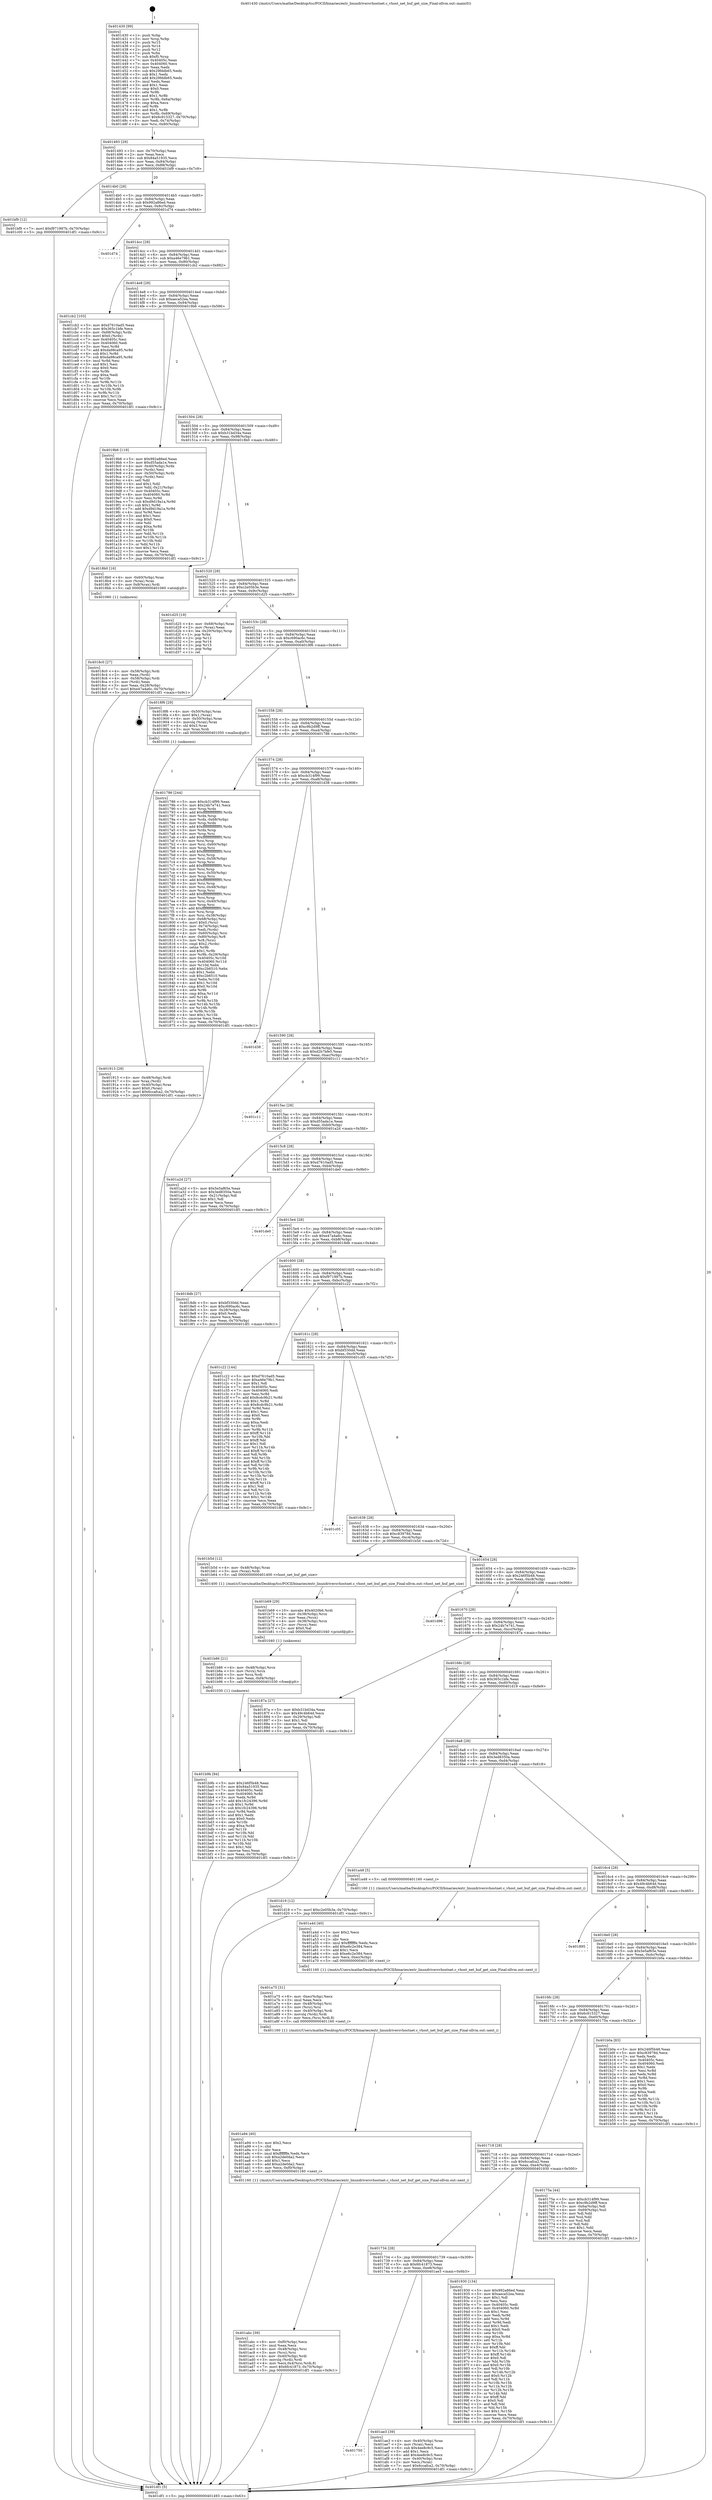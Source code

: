 digraph "0x401430" {
  label = "0x401430 (/mnt/c/Users/mathe/Desktop/tcc/POCII/binaries/extr_linuxdriversvhostnet.c_vhost_net_buf_get_size_Final-ollvm.out::main(0))"
  labelloc = "t"
  node[shape=record]

  Entry [label="",width=0.3,height=0.3,shape=circle,fillcolor=black,style=filled]
  "0x401493" [label="{
     0x401493 [29]\l
     | [instrs]\l
     &nbsp;&nbsp;0x401493 \<+3\>: mov -0x70(%rbp),%eax\l
     &nbsp;&nbsp;0x401496 \<+2\>: mov %eax,%ecx\l
     &nbsp;&nbsp;0x401498 \<+6\>: sub $0x84a51935,%ecx\l
     &nbsp;&nbsp;0x40149e \<+6\>: mov %eax,-0x84(%rbp)\l
     &nbsp;&nbsp;0x4014a4 \<+6\>: mov %ecx,-0x88(%rbp)\l
     &nbsp;&nbsp;0x4014aa \<+6\>: je 0000000000401bf9 \<main+0x7c9\>\l
  }"]
  "0x401bf9" [label="{
     0x401bf9 [12]\l
     | [instrs]\l
     &nbsp;&nbsp;0x401bf9 \<+7\>: movl $0xf971997b,-0x70(%rbp)\l
     &nbsp;&nbsp;0x401c00 \<+5\>: jmp 0000000000401df1 \<main+0x9c1\>\l
  }"]
  "0x4014b0" [label="{
     0x4014b0 [28]\l
     | [instrs]\l
     &nbsp;&nbsp;0x4014b0 \<+5\>: jmp 00000000004014b5 \<main+0x85\>\l
     &nbsp;&nbsp;0x4014b5 \<+6\>: mov -0x84(%rbp),%eax\l
     &nbsp;&nbsp;0x4014bb \<+5\>: sub $0x992a86ed,%eax\l
     &nbsp;&nbsp;0x4014c0 \<+6\>: mov %eax,-0x8c(%rbp)\l
     &nbsp;&nbsp;0x4014c6 \<+6\>: je 0000000000401d74 \<main+0x944\>\l
  }"]
  Exit [label="",width=0.3,height=0.3,shape=circle,fillcolor=black,style=filled,peripheries=2]
  "0x401d74" [label="{
     0x401d74\l
  }", style=dashed]
  "0x4014cc" [label="{
     0x4014cc [28]\l
     | [instrs]\l
     &nbsp;&nbsp;0x4014cc \<+5\>: jmp 00000000004014d1 \<main+0xa1\>\l
     &nbsp;&nbsp;0x4014d1 \<+6\>: mov -0x84(%rbp),%eax\l
     &nbsp;&nbsp;0x4014d7 \<+5\>: sub $0xa46e79b1,%eax\l
     &nbsp;&nbsp;0x4014dc \<+6\>: mov %eax,-0x90(%rbp)\l
     &nbsp;&nbsp;0x4014e2 \<+6\>: je 0000000000401cb2 \<main+0x882\>\l
  }"]
  "0x401b9b" [label="{
     0x401b9b [94]\l
     | [instrs]\l
     &nbsp;&nbsp;0x401b9b \<+5\>: mov $0x246f5b48,%eax\l
     &nbsp;&nbsp;0x401ba0 \<+5\>: mov $0x84a51935,%esi\l
     &nbsp;&nbsp;0x401ba5 \<+7\>: mov 0x40405c,%edx\l
     &nbsp;&nbsp;0x401bac \<+8\>: mov 0x404060,%r8d\l
     &nbsp;&nbsp;0x401bb4 \<+3\>: mov %edx,%r9d\l
     &nbsp;&nbsp;0x401bb7 \<+7\>: add $0x1fc24396,%r9d\l
     &nbsp;&nbsp;0x401bbe \<+4\>: sub $0x1,%r9d\l
     &nbsp;&nbsp;0x401bc2 \<+7\>: sub $0x1fc24396,%r9d\l
     &nbsp;&nbsp;0x401bc9 \<+4\>: imul %r9d,%edx\l
     &nbsp;&nbsp;0x401bcd \<+3\>: and $0x1,%edx\l
     &nbsp;&nbsp;0x401bd0 \<+3\>: cmp $0x0,%edx\l
     &nbsp;&nbsp;0x401bd3 \<+4\>: sete %r10b\l
     &nbsp;&nbsp;0x401bd7 \<+4\>: cmp $0xa,%r8d\l
     &nbsp;&nbsp;0x401bdb \<+4\>: setl %r11b\l
     &nbsp;&nbsp;0x401bdf \<+3\>: mov %r10b,%bl\l
     &nbsp;&nbsp;0x401be2 \<+3\>: and %r11b,%bl\l
     &nbsp;&nbsp;0x401be5 \<+3\>: xor %r11b,%r10b\l
     &nbsp;&nbsp;0x401be8 \<+3\>: or %r10b,%bl\l
     &nbsp;&nbsp;0x401beb \<+3\>: test $0x1,%bl\l
     &nbsp;&nbsp;0x401bee \<+3\>: cmovne %esi,%eax\l
     &nbsp;&nbsp;0x401bf1 \<+3\>: mov %eax,-0x70(%rbp)\l
     &nbsp;&nbsp;0x401bf4 \<+5\>: jmp 0000000000401df1 \<main+0x9c1\>\l
  }"]
  "0x401cb2" [label="{
     0x401cb2 [103]\l
     | [instrs]\l
     &nbsp;&nbsp;0x401cb2 \<+5\>: mov $0xd7610ad5,%eax\l
     &nbsp;&nbsp;0x401cb7 \<+5\>: mov $0x365c1bfe,%ecx\l
     &nbsp;&nbsp;0x401cbc \<+4\>: mov -0x68(%rbp),%rdx\l
     &nbsp;&nbsp;0x401cc0 \<+6\>: movl $0x0,(%rdx)\l
     &nbsp;&nbsp;0x401cc6 \<+7\>: mov 0x40405c,%esi\l
     &nbsp;&nbsp;0x401ccd \<+7\>: mov 0x404060,%edi\l
     &nbsp;&nbsp;0x401cd4 \<+3\>: mov %esi,%r8d\l
     &nbsp;&nbsp;0x401cd7 \<+7\>: add $0xda98ca95,%r8d\l
     &nbsp;&nbsp;0x401cde \<+4\>: sub $0x1,%r8d\l
     &nbsp;&nbsp;0x401ce2 \<+7\>: sub $0xda98ca95,%r8d\l
     &nbsp;&nbsp;0x401ce9 \<+4\>: imul %r8d,%esi\l
     &nbsp;&nbsp;0x401ced \<+3\>: and $0x1,%esi\l
     &nbsp;&nbsp;0x401cf0 \<+3\>: cmp $0x0,%esi\l
     &nbsp;&nbsp;0x401cf3 \<+4\>: sete %r9b\l
     &nbsp;&nbsp;0x401cf7 \<+3\>: cmp $0xa,%edi\l
     &nbsp;&nbsp;0x401cfa \<+4\>: setl %r10b\l
     &nbsp;&nbsp;0x401cfe \<+3\>: mov %r9b,%r11b\l
     &nbsp;&nbsp;0x401d01 \<+3\>: and %r10b,%r11b\l
     &nbsp;&nbsp;0x401d04 \<+3\>: xor %r10b,%r9b\l
     &nbsp;&nbsp;0x401d07 \<+3\>: or %r9b,%r11b\l
     &nbsp;&nbsp;0x401d0a \<+4\>: test $0x1,%r11b\l
     &nbsp;&nbsp;0x401d0e \<+3\>: cmovne %ecx,%eax\l
     &nbsp;&nbsp;0x401d11 \<+3\>: mov %eax,-0x70(%rbp)\l
     &nbsp;&nbsp;0x401d14 \<+5\>: jmp 0000000000401df1 \<main+0x9c1\>\l
  }"]
  "0x4014e8" [label="{
     0x4014e8 [28]\l
     | [instrs]\l
     &nbsp;&nbsp;0x4014e8 \<+5\>: jmp 00000000004014ed \<main+0xbd\>\l
     &nbsp;&nbsp;0x4014ed \<+6\>: mov -0x84(%rbp),%eax\l
     &nbsp;&nbsp;0x4014f3 \<+5\>: sub $0xaeca52ea,%eax\l
     &nbsp;&nbsp;0x4014f8 \<+6\>: mov %eax,-0x94(%rbp)\l
     &nbsp;&nbsp;0x4014fe \<+6\>: je 00000000004019b6 \<main+0x586\>\l
  }"]
  "0x401b86" [label="{
     0x401b86 [21]\l
     | [instrs]\l
     &nbsp;&nbsp;0x401b86 \<+4\>: mov -0x48(%rbp),%rcx\l
     &nbsp;&nbsp;0x401b8a \<+3\>: mov (%rcx),%rcx\l
     &nbsp;&nbsp;0x401b8d \<+3\>: mov %rcx,%rdi\l
     &nbsp;&nbsp;0x401b90 \<+6\>: mov %eax,-0xf4(%rbp)\l
     &nbsp;&nbsp;0x401b96 \<+5\>: call 0000000000401030 \<free@plt\>\l
     | [calls]\l
     &nbsp;&nbsp;0x401030 \{1\} (unknown)\l
  }"]
  "0x4019b6" [label="{
     0x4019b6 [119]\l
     | [instrs]\l
     &nbsp;&nbsp;0x4019b6 \<+5\>: mov $0x992a86ed,%eax\l
     &nbsp;&nbsp;0x4019bb \<+5\>: mov $0xd55ada1e,%ecx\l
     &nbsp;&nbsp;0x4019c0 \<+4\>: mov -0x40(%rbp),%rdx\l
     &nbsp;&nbsp;0x4019c4 \<+2\>: mov (%rdx),%esi\l
     &nbsp;&nbsp;0x4019c6 \<+4\>: mov -0x50(%rbp),%rdx\l
     &nbsp;&nbsp;0x4019ca \<+2\>: cmp (%rdx),%esi\l
     &nbsp;&nbsp;0x4019cc \<+4\>: setl %dil\l
     &nbsp;&nbsp;0x4019d0 \<+4\>: and $0x1,%dil\l
     &nbsp;&nbsp;0x4019d4 \<+4\>: mov %dil,-0x21(%rbp)\l
     &nbsp;&nbsp;0x4019d8 \<+7\>: mov 0x40405c,%esi\l
     &nbsp;&nbsp;0x4019df \<+8\>: mov 0x404060,%r8d\l
     &nbsp;&nbsp;0x4019e7 \<+3\>: mov %esi,%r9d\l
     &nbsp;&nbsp;0x4019ea \<+7\>: sub $0xd9d19a1a,%r9d\l
     &nbsp;&nbsp;0x4019f1 \<+4\>: sub $0x1,%r9d\l
     &nbsp;&nbsp;0x4019f5 \<+7\>: add $0xd9d19a1a,%r9d\l
     &nbsp;&nbsp;0x4019fc \<+4\>: imul %r9d,%esi\l
     &nbsp;&nbsp;0x401a00 \<+3\>: and $0x1,%esi\l
     &nbsp;&nbsp;0x401a03 \<+3\>: cmp $0x0,%esi\l
     &nbsp;&nbsp;0x401a06 \<+4\>: sete %dil\l
     &nbsp;&nbsp;0x401a0a \<+4\>: cmp $0xa,%r8d\l
     &nbsp;&nbsp;0x401a0e \<+4\>: setl %r10b\l
     &nbsp;&nbsp;0x401a12 \<+3\>: mov %dil,%r11b\l
     &nbsp;&nbsp;0x401a15 \<+3\>: and %r10b,%r11b\l
     &nbsp;&nbsp;0x401a18 \<+3\>: xor %r10b,%dil\l
     &nbsp;&nbsp;0x401a1b \<+3\>: or %dil,%r11b\l
     &nbsp;&nbsp;0x401a1e \<+4\>: test $0x1,%r11b\l
     &nbsp;&nbsp;0x401a22 \<+3\>: cmovne %ecx,%eax\l
     &nbsp;&nbsp;0x401a25 \<+3\>: mov %eax,-0x70(%rbp)\l
     &nbsp;&nbsp;0x401a28 \<+5\>: jmp 0000000000401df1 \<main+0x9c1\>\l
  }"]
  "0x401504" [label="{
     0x401504 [28]\l
     | [instrs]\l
     &nbsp;&nbsp;0x401504 \<+5\>: jmp 0000000000401509 \<main+0xd9\>\l
     &nbsp;&nbsp;0x401509 \<+6\>: mov -0x84(%rbp),%eax\l
     &nbsp;&nbsp;0x40150f \<+5\>: sub $0xb31bd34a,%eax\l
     &nbsp;&nbsp;0x401514 \<+6\>: mov %eax,-0x98(%rbp)\l
     &nbsp;&nbsp;0x40151a \<+6\>: je 00000000004018b0 \<main+0x480\>\l
  }"]
  "0x401b69" [label="{
     0x401b69 [29]\l
     | [instrs]\l
     &nbsp;&nbsp;0x401b69 \<+10\>: movabs $0x4020b6,%rdi\l
     &nbsp;&nbsp;0x401b73 \<+4\>: mov -0x38(%rbp),%rcx\l
     &nbsp;&nbsp;0x401b77 \<+2\>: mov %eax,(%rcx)\l
     &nbsp;&nbsp;0x401b79 \<+4\>: mov -0x38(%rbp),%rcx\l
     &nbsp;&nbsp;0x401b7d \<+2\>: mov (%rcx),%esi\l
     &nbsp;&nbsp;0x401b7f \<+2\>: mov $0x0,%al\l
     &nbsp;&nbsp;0x401b81 \<+5\>: call 0000000000401040 \<printf@plt\>\l
     | [calls]\l
     &nbsp;&nbsp;0x401040 \{1\} (unknown)\l
  }"]
  "0x4018b0" [label="{
     0x4018b0 [16]\l
     | [instrs]\l
     &nbsp;&nbsp;0x4018b0 \<+4\>: mov -0x60(%rbp),%rax\l
     &nbsp;&nbsp;0x4018b4 \<+3\>: mov (%rax),%rax\l
     &nbsp;&nbsp;0x4018b7 \<+4\>: mov 0x8(%rax),%rdi\l
     &nbsp;&nbsp;0x4018bb \<+5\>: call 0000000000401060 \<atoi@plt\>\l
     | [calls]\l
     &nbsp;&nbsp;0x401060 \{1\} (unknown)\l
  }"]
  "0x401520" [label="{
     0x401520 [28]\l
     | [instrs]\l
     &nbsp;&nbsp;0x401520 \<+5\>: jmp 0000000000401525 \<main+0xf5\>\l
     &nbsp;&nbsp;0x401525 \<+6\>: mov -0x84(%rbp),%eax\l
     &nbsp;&nbsp;0x40152b \<+5\>: sub $0xc2e05b3e,%eax\l
     &nbsp;&nbsp;0x401530 \<+6\>: mov %eax,-0x9c(%rbp)\l
     &nbsp;&nbsp;0x401536 \<+6\>: je 0000000000401d25 \<main+0x8f5\>\l
  }"]
  "0x401750" [label="{
     0x401750\l
  }", style=dashed]
  "0x401d25" [label="{
     0x401d25 [19]\l
     | [instrs]\l
     &nbsp;&nbsp;0x401d25 \<+4\>: mov -0x68(%rbp),%rax\l
     &nbsp;&nbsp;0x401d29 \<+2\>: mov (%rax),%eax\l
     &nbsp;&nbsp;0x401d2b \<+4\>: lea -0x20(%rbp),%rsp\l
     &nbsp;&nbsp;0x401d2f \<+1\>: pop %rbx\l
     &nbsp;&nbsp;0x401d30 \<+2\>: pop %r12\l
     &nbsp;&nbsp;0x401d32 \<+2\>: pop %r14\l
     &nbsp;&nbsp;0x401d34 \<+2\>: pop %r15\l
     &nbsp;&nbsp;0x401d36 \<+1\>: pop %rbp\l
     &nbsp;&nbsp;0x401d37 \<+1\>: ret\l
  }"]
  "0x40153c" [label="{
     0x40153c [28]\l
     | [instrs]\l
     &nbsp;&nbsp;0x40153c \<+5\>: jmp 0000000000401541 \<main+0x111\>\l
     &nbsp;&nbsp;0x401541 \<+6\>: mov -0x84(%rbp),%eax\l
     &nbsp;&nbsp;0x401547 \<+5\>: sub $0xc690ac6c,%eax\l
     &nbsp;&nbsp;0x40154c \<+6\>: mov %eax,-0xa0(%rbp)\l
     &nbsp;&nbsp;0x401552 \<+6\>: je 00000000004018f6 \<main+0x4c6\>\l
  }"]
  "0x401ae3" [label="{
     0x401ae3 [39]\l
     | [instrs]\l
     &nbsp;&nbsp;0x401ae3 \<+4\>: mov -0x40(%rbp),%rax\l
     &nbsp;&nbsp;0x401ae7 \<+2\>: mov (%rax),%ecx\l
     &nbsp;&nbsp;0x401ae9 \<+6\>: sub $0x4ee8c9c5,%ecx\l
     &nbsp;&nbsp;0x401aef \<+3\>: add $0x1,%ecx\l
     &nbsp;&nbsp;0x401af2 \<+6\>: add $0x4ee8c9c5,%ecx\l
     &nbsp;&nbsp;0x401af8 \<+4\>: mov -0x40(%rbp),%rax\l
     &nbsp;&nbsp;0x401afc \<+2\>: mov %ecx,(%rax)\l
     &nbsp;&nbsp;0x401afe \<+7\>: movl $0x6ccafca2,-0x70(%rbp)\l
     &nbsp;&nbsp;0x401b05 \<+5\>: jmp 0000000000401df1 \<main+0x9c1\>\l
  }"]
  "0x4018f6" [label="{
     0x4018f6 [29]\l
     | [instrs]\l
     &nbsp;&nbsp;0x4018f6 \<+4\>: mov -0x50(%rbp),%rax\l
     &nbsp;&nbsp;0x4018fa \<+6\>: movl $0x1,(%rax)\l
     &nbsp;&nbsp;0x401900 \<+4\>: mov -0x50(%rbp),%rax\l
     &nbsp;&nbsp;0x401904 \<+3\>: movslq (%rax),%rax\l
     &nbsp;&nbsp;0x401907 \<+4\>: shl $0x3,%rax\l
     &nbsp;&nbsp;0x40190b \<+3\>: mov %rax,%rdi\l
     &nbsp;&nbsp;0x40190e \<+5\>: call 0000000000401050 \<malloc@plt\>\l
     | [calls]\l
     &nbsp;&nbsp;0x401050 \{1\} (unknown)\l
  }"]
  "0x401558" [label="{
     0x401558 [28]\l
     | [instrs]\l
     &nbsp;&nbsp;0x401558 \<+5\>: jmp 000000000040155d \<main+0x12d\>\l
     &nbsp;&nbsp;0x40155d \<+6\>: mov -0x84(%rbp),%eax\l
     &nbsp;&nbsp;0x401563 \<+5\>: sub $0xc9b2d9ff,%eax\l
     &nbsp;&nbsp;0x401568 \<+6\>: mov %eax,-0xa4(%rbp)\l
     &nbsp;&nbsp;0x40156e \<+6\>: je 0000000000401786 \<main+0x356\>\l
  }"]
  "0x401abc" [label="{
     0x401abc [39]\l
     | [instrs]\l
     &nbsp;&nbsp;0x401abc \<+6\>: mov -0xf0(%rbp),%ecx\l
     &nbsp;&nbsp;0x401ac2 \<+3\>: imul %eax,%ecx\l
     &nbsp;&nbsp;0x401ac5 \<+4\>: mov -0x48(%rbp),%rsi\l
     &nbsp;&nbsp;0x401ac9 \<+3\>: mov (%rsi),%rsi\l
     &nbsp;&nbsp;0x401acc \<+4\>: mov -0x40(%rbp),%rdi\l
     &nbsp;&nbsp;0x401ad0 \<+3\>: movslq (%rdi),%rdi\l
     &nbsp;&nbsp;0x401ad3 \<+4\>: mov %ecx,0x4(%rsi,%rdi,8)\l
     &nbsp;&nbsp;0x401ad7 \<+7\>: movl $0x6fc41873,-0x70(%rbp)\l
     &nbsp;&nbsp;0x401ade \<+5\>: jmp 0000000000401df1 \<main+0x9c1\>\l
  }"]
  "0x401786" [label="{
     0x401786 [244]\l
     | [instrs]\l
     &nbsp;&nbsp;0x401786 \<+5\>: mov $0xcb314f99,%eax\l
     &nbsp;&nbsp;0x40178b \<+5\>: mov $0x24b7e741,%ecx\l
     &nbsp;&nbsp;0x401790 \<+3\>: mov %rsp,%rdx\l
     &nbsp;&nbsp;0x401793 \<+4\>: add $0xfffffffffffffff0,%rdx\l
     &nbsp;&nbsp;0x401797 \<+3\>: mov %rdx,%rsp\l
     &nbsp;&nbsp;0x40179a \<+4\>: mov %rdx,-0x68(%rbp)\l
     &nbsp;&nbsp;0x40179e \<+3\>: mov %rsp,%rdx\l
     &nbsp;&nbsp;0x4017a1 \<+4\>: add $0xfffffffffffffff0,%rdx\l
     &nbsp;&nbsp;0x4017a5 \<+3\>: mov %rdx,%rsp\l
     &nbsp;&nbsp;0x4017a8 \<+3\>: mov %rsp,%rsi\l
     &nbsp;&nbsp;0x4017ab \<+4\>: add $0xfffffffffffffff0,%rsi\l
     &nbsp;&nbsp;0x4017af \<+3\>: mov %rsi,%rsp\l
     &nbsp;&nbsp;0x4017b2 \<+4\>: mov %rsi,-0x60(%rbp)\l
     &nbsp;&nbsp;0x4017b6 \<+3\>: mov %rsp,%rsi\l
     &nbsp;&nbsp;0x4017b9 \<+4\>: add $0xfffffffffffffff0,%rsi\l
     &nbsp;&nbsp;0x4017bd \<+3\>: mov %rsi,%rsp\l
     &nbsp;&nbsp;0x4017c0 \<+4\>: mov %rsi,-0x58(%rbp)\l
     &nbsp;&nbsp;0x4017c4 \<+3\>: mov %rsp,%rsi\l
     &nbsp;&nbsp;0x4017c7 \<+4\>: add $0xfffffffffffffff0,%rsi\l
     &nbsp;&nbsp;0x4017cb \<+3\>: mov %rsi,%rsp\l
     &nbsp;&nbsp;0x4017ce \<+4\>: mov %rsi,-0x50(%rbp)\l
     &nbsp;&nbsp;0x4017d2 \<+3\>: mov %rsp,%rsi\l
     &nbsp;&nbsp;0x4017d5 \<+4\>: add $0xfffffffffffffff0,%rsi\l
     &nbsp;&nbsp;0x4017d9 \<+3\>: mov %rsi,%rsp\l
     &nbsp;&nbsp;0x4017dc \<+4\>: mov %rsi,-0x48(%rbp)\l
     &nbsp;&nbsp;0x4017e0 \<+3\>: mov %rsp,%rsi\l
     &nbsp;&nbsp;0x4017e3 \<+4\>: add $0xfffffffffffffff0,%rsi\l
     &nbsp;&nbsp;0x4017e7 \<+3\>: mov %rsi,%rsp\l
     &nbsp;&nbsp;0x4017ea \<+4\>: mov %rsi,-0x40(%rbp)\l
     &nbsp;&nbsp;0x4017ee \<+3\>: mov %rsp,%rsi\l
     &nbsp;&nbsp;0x4017f1 \<+4\>: add $0xfffffffffffffff0,%rsi\l
     &nbsp;&nbsp;0x4017f5 \<+3\>: mov %rsi,%rsp\l
     &nbsp;&nbsp;0x4017f8 \<+4\>: mov %rsi,-0x38(%rbp)\l
     &nbsp;&nbsp;0x4017fc \<+4\>: mov -0x68(%rbp),%rsi\l
     &nbsp;&nbsp;0x401800 \<+6\>: movl $0x0,(%rsi)\l
     &nbsp;&nbsp;0x401806 \<+3\>: mov -0x74(%rbp),%edi\l
     &nbsp;&nbsp;0x401809 \<+2\>: mov %edi,(%rdx)\l
     &nbsp;&nbsp;0x40180b \<+4\>: mov -0x60(%rbp),%rsi\l
     &nbsp;&nbsp;0x40180f \<+4\>: mov -0x80(%rbp),%r8\l
     &nbsp;&nbsp;0x401813 \<+3\>: mov %r8,(%rsi)\l
     &nbsp;&nbsp;0x401816 \<+3\>: cmpl $0x2,(%rdx)\l
     &nbsp;&nbsp;0x401819 \<+4\>: setne %r9b\l
     &nbsp;&nbsp;0x40181d \<+4\>: and $0x1,%r9b\l
     &nbsp;&nbsp;0x401821 \<+4\>: mov %r9b,-0x29(%rbp)\l
     &nbsp;&nbsp;0x401825 \<+8\>: mov 0x40405c,%r10d\l
     &nbsp;&nbsp;0x40182d \<+8\>: mov 0x404060,%r11d\l
     &nbsp;&nbsp;0x401835 \<+3\>: mov %r10d,%ebx\l
     &nbsp;&nbsp;0x401838 \<+6\>: add $0xc2b6510,%ebx\l
     &nbsp;&nbsp;0x40183e \<+3\>: sub $0x1,%ebx\l
     &nbsp;&nbsp;0x401841 \<+6\>: sub $0xc2b6510,%ebx\l
     &nbsp;&nbsp;0x401847 \<+4\>: imul %ebx,%r10d\l
     &nbsp;&nbsp;0x40184b \<+4\>: and $0x1,%r10d\l
     &nbsp;&nbsp;0x40184f \<+4\>: cmp $0x0,%r10d\l
     &nbsp;&nbsp;0x401853 \<+4\>: sete %r9b\l
     &nbsp;&nbsp;0x401857 \<+4\>: cmp $0xa,%r11d\l
     &nbsp;&nbsp;0x40185b \<+4\>: setl %r14b\l
     &nbsp;&nbsp;0x40185f \<+3\>: mov %r9b,%r15b\l
     &nbsp;&nbsp;0x401862 \<+3\>: and %r14b,%r15b\l
     &nbsp;&nbsp;0x401865 \<+3\>: xor %r14b,%r9b\l
     &nbsp;&nbsp;0x401868 \<+3\>: or %r9b,%r15b\l
     &nbsp;&nbsp;0x40186b \<+4\>: test $0x1,%r15b\l
     &nbsp;&nbsp;0x40186f \<+3\>: cmovne %ecx,%eax\l
     &nbsp;&nbsp;0x401872 \<+3\>: mov %eax,-0x70(%rbp)\l
     &nbsp;&nbsp;0x401875 \<+5\>: jmp 0000000000401df1 \<main+0x9c1\>\l
  }"]
  "0x401574" [label="{
     0x401574 [28]\l
     | [instrs]\l
     &nbsp;&nbsp;0x401574 \<+5\>: jmp 0000000000401579 \<main+0x149\>\l
     &nbsp;&nbsp;0x401579 \<+6\>: mov -0x84(%rbp),%eax\l
     &nbsp;&nbsp;0x40157f \<+5\>: sub $0xcb314f99,%eax\l
     &nbsp;&nbsp;0x401584 \<+6\>: mov %eax,-0xa8(%rbp)\l
     &nbsp;&nbsp;0x40158a \<+6\>: je 0000000000401d38 \<main+0x908\>\l
  }"]
  "0x401a94" [label="{
     0x401a94 [40]\l
     | [instrs]\l
     &nbsp;&nbsp;0x401a94 \<+5\>: mov $0x2,%ecx\l
     &nbsp;&nbsp;0x401a99 \<+1\>: cltd\l
     &nbsp;&nbsp;0x401a9a \<+2\>: idiv %ecx\l
     &nbsp;&nbsp;0x401a9c \<+6\>: imul $0xfffffffe,%edx,%ecx\l
     &nbsp;&nbsp;0x401aa2 \<+6\>: sub $0xa2de0da2,%ecx\l
     &nbsp;&nbsp;0x401aa8 \<+3\>: add $0x1,%ecx\l
     &nbsp;&nbsp;0x401aab \<+6\>: add $0xa2de0da2,%ecx\l
     &nbsp;&nbsp;0x401ab1 \<+6\>: mov %ecx,-0xf0(%rbp)\l
     &nbsp;&nbsp;0x401ab7 \<+5\>: call 0000000000401160 \<next_i\>\l
     | [calls]\l
     &nbsp;&nbsp;0x401160 \{1\} (/mnt/c/Users/mathe/Desktop/tcc/POCII/binaries/extr_linuxdriversvhostnet.c_vhost_net_buf_get_size_Final-ollvm.out::next_i)\l
  }"]
  "0x401d38" [label="{
     0x401d38\l
  }", style=dashed]
  "0x401590" [label="{
     0x401590 [28]\l
     | [instrs]\l
     &nbsp;&nbsp;0x401590 \<+5\>: jmp 0000000000401595 \<main+0x165\>\l
     &nbsp;&nbsp;0x401595 \<+6\>: mov -0x84(%rbp),%eax\l
     &nbsp;&nbsp;0x40159b \<+5\>: sub $0xd2b7bfe5,%eax\l
     &nbsp;&nbsp;0x4015a0 \<+6\>: mov %eax,-0xac(%rbp)\l
     &nbsp;&nbsp;0x4015a6 \<+6\>: je 0000000000401c11 \<main+0x7e1\>\l
  }"]
  "0x401a75" [label="{
     0x401a75 [31]\l
     | [instrs]\l
     &nbsp;&nbsp;0x401a75 \<+6\>: mov -0xec(%rbp),%ecx\l
     &nbsp;&nbsp;0x401a7b \<+3\>: imul %eax,%ecx\l
     &nbsp;&nbsp;0x401a7e \<+4\>: mov -0x48(%rbp),%rsi\l
     &nbsp;&nbsp;0x401a82 \<+3\>: mov (%rsi),%rsi\l
     &nbsp;&nbsp;0x401a85 \<+4\>: mov -0x40(%rbp),%rdi\l
     &nbsp;&nbsp;0x401a89 \<+3\>: movslq (%rdi),%rdi\l
     &nbsp;&nbsp;0x401a8c \<+3\>: mov %ecx,(%rsi,%rdi,8)\l
     &nbsp;&nbsp;0x401a8f \<+5\>: call 0000000000401160 \<next_i\>\l
     | [calls]\l
     &nbsp;&nbsp;0x401160 \{1\} (/mnt/c/Users/mathe/Desktop/tcc/POCII/binaries/extr_linuxdriversvhostnet.c_vhost_net_buf_get_size_Final-ollvm.out::next_i)\l
  }"]
  "0x401c11" [label="{
     0x401c11\l
  }", style=dashed]
  "0x4015ac" [label="{
     0x4015ac [28]\l
     | [instrs]\l
     &nbsp;&nbsp;0x4015ac \<+5\>: jmp 00000000004015b1 \<main+0x181\>\l
     &nbsp;&nbsp;0x4015b1 \<+6\>: mov -0x84(%rbp),%eax\l
     &nbsp;&nbsp;0x4015b7 \<+5\>: sub $0xd55ada1e,%eax\l
     &nbsp;&nbsp;0x4015bc \<+6\>: mov %eax,-0xb0(%rbp)\l
     &nbsp;&nbsp;0x4015c2 \<+6\>: je 0000000000401a2d \<main+0x5fd\>\l
  }"]
  "0x401a4d" [label="{
     0x401a4d [40]\l
     | [instrs]\l
     &nbsp;&nbsp;0x401a4d \<+5\>: mov $0x2,%ecx\l
     &nbsp;&nbsp;0x401a52 \<+1\>: cltd\l
     &nbsp;&nbsp;0x401a53 \<+2\>: idiv %ecx\l
     &nbsp;&nbsp;0x401a55 \<+6\>: imul $0xfffffffe,%edx,%ecx\l
     &nbsp;&nbsp;0x401a5b \<+6\>: add $0xe6c2e384,%ecx\l
     &nbsp;&nbsp;0x401a61 \<+3\>: add $0x1,%ecx\l
     &nbsp;&nbsp;0x401a64 \<+6\>: sub $0xe6c2e384,%ecx\l
     &nbsp;&nbsp;0x401a6a \<+6\>: mov %ecx,-0xec(%rbp)\l
     &nbsp;&nbsp;0x401a70 \<+5\>: call 0000000000401160 \<next_i\>\l
     | [calls]\l
     &nbsp;&nbsp;0x401160 \{1\} (/mnt/c/Users/mathe/Desktop/tcc/POCII/binaries/extr_linuxdriversvhostnet.c_vhost_net_buf_get_size_Final-ollvm.out::next_i)\l
  }"]
  "0x401a2d" [label="{
     0x401a2d [27]\l
     | [instrs]\l
     &nbsp;&nbsp;0x401a2d \<+5\>: mov $0x5e5af65e,%eax\l
     &nbsp;&nbsp;0x401a32 \<+5\>: mov $0x3ed8350a,%ecx\l
     &nbsp;&nbsp;0x401a37 \<+3\>: mov -0x21(%rbp),%dl\l
     &nbsp;&nbsp;0x401a3a \<+3\>: test $0x1,%dl\l
     &nbsp;&nbsp;0x401a3d \<+3\>: cmovne %ecx,%eax\l
     &nbsp;&nbsp;0x401a40 \<+3\>: mov %eax,-0x70(%rbp)\l
     &nbsp;&nbsp;0x401a43 \<+5\>: jmp 0000000000401df1 \<main+0x9c1\>\l
  }"]
  "0x4015c8" [label="{
     0x4015c8 [28]\l
     | [instrs]\l
     &nbsp;&nbsp;0x4015c8 \<+5\>: jmp 00000000004015cd \<main+0x19d\>\l
     &nbsp;&nbsp;0x4015cd \<+6\>: mov -0x84(%rbp),%eax\l
     &nbsp;&nbsp;0x4015d3 \<+5\>: sub $0xd7610ad5,%eax\l
     &nbsp;&nbsp;0x4015d8 \<+6\>: mov %eax,-0xb4(%rbp)\l
     &nbsp;&nbsp;0x4015de \<+6\>: je 0000000000401de0 \<main+0x9b0\>\l
  }"]
  "0x401734" [label="{
     0x401734 [28]\l
     | [instrs]\l
     &nbsp;&nbsp;0x401734 \<+5\>: jmp 0000000000401739 \<main+0x309\>\l
     &nbsp;&nbsp;0x401739 \<+6\>: mov -0x84(%rbp),%eax\l
     &nbsp;&nbsp;0x40173f \<+5\>: sub $0x6fc41873,%eax\l
     &nbsp;&nbsp;0x401744 \<+6\>: mov %eax,-0xe8(%rbp)\l
     &nbsp;&nbsp;0x40174a \<+6\>: je 0000000000401ae3 \<main+0x6b3\>\l
  }"]
  "0x401de0" [label="{
     0x401de0\l
  }", style=dashed]
  "0x4015e4" [label="{
     0x4015e4 [28]\l
     | [instrs]\l
     &nbsp;&nbsp;0x4015e4 \<+5\>: jmp 00000000004015e9 \<main+0x1b9\>\l
     &nbsp;&nbsp;0x4015e9 \<+6\>: mov -0x84(%rbp),%eax\l
     &nbsp;&nbsp;0x4015ef \<+5\>: sub $0xe47a4a6c,%eax\l
     &nbsp;&nbsp;0x4015f4 \<+6\>: mov %eax,-0xb8(%rbp)\l
     &nbsp;&nbsp;0x4015fa \<+6\>: je 00000000004018db \<main+0x4ab\>\l
  }"]
  "0x401930" [label="{
     0x401930 [134]\l
     | [instrs]\l
     &nbsp;&nbsp;0x401930 \<+5\>: mov $0x992a86ed,%eax\l
     &nbsp;&nbsp;0x401935 \<+5\>: mov $0xaeca52ea,%ecx\l
     &nbsp;&nbsp;0x40193a \<+2\>: mov $0x1,%dl\l
     &nbsp;&nbsp;0x40193c \<+2\>: xor %esi,%esi\l
     &nbsp;&nbsp;0x40193e \<+7\>: mov 0x40405c,%edi\l
     &nbsp;&nbsp;0x401945 \<+8\>: mov 0x404060,%r8d\l
     &nbsp;&nbsp;0x40194d \<+3\>: sub $0x1,%esi\l
     &nbsp;&nbsp;0x401950 \<+3\>: mov %edi,%r9d\l
     &nbsp;&nbsp;0x401953 \<+3\>: add %esi,%r9d\l
     &nbsp;&nbsp;0x401956 \<+4\>: imul %r9d,%edi\l
     &nbsp;&nbsp;0x40195a \<+3\>: and $0x1,%edi\l
     &nbsp;&nbsp;0x40195d \<+3\>: cmp $0x0,%edi\l
     &nbsp;&nbsp;0x401960 \<+4\>: sete %r10b\l
     &nbsp;&nbsp;0x401964 \<+4\>: cmp $0xa,%r8d\l
     &nbsp;&nbsp;0x401968 \<+4\>: setl %r11b\l
     &nbsp;&nbsp;0x40196c \<+3\>: mov %r10b,%bl\l
     &nbsp;&nbsp;0x40196f \<+3\>: xor $0xff,%bl\l
     &nbsp;&nbsp;0x401972 \<+3\>: mov %r11b,%r14b\l
     &nbsp;&nbsp;0x401975 \<+4\>: xor $0xff,%r14b\l
     &nbsp;&nbsp;0x401979 \<+3\>: xor $0x0,%dl\l
     &nbsp;&nbsp;0x40197c \<+3\>: mov %bl,%r15b\l
     &nbsp;&nbsp;0x40197f \<+4\>: and $0x0,%r15b\l
     &nbsp;&nbsp;0x401983 \<+3\>: and %dl,%r10b\l
     &nbsp;&nbsp;0x401986 \<+3\>: mov %r14b,%r12b\l
     &nbsp;&nbsp;0x401989 \<+4\>: and $0x0,%r12b\l
     &nbsp;&nbsp;0x40198d \<+3\>: and %dl,%r11b\l
     &nbsp;&nbsp;0x401990 \<+3\>: or %r10b,%r15b\l
     &nbsp;&nbsp;0x401993 \<+3\>: or %r11b,%r12b\l
     &nbsp;&nbsp;0x401996 \<+3\>: xor %r12b,%r15b\l
     &nbsp;&nbsp;0x401999 \<+3\>: or %r14b,%bl\l
     &nbsp;&nbsp;0x40199c \<+3\>: xor $0xff,%bl\l
     &nbsp;&nbsp;0x40199f \<+3\>: or $0x0,%dl\l
     &nbsp;&nbsp;0x4019a2 \<+2\>: and %dl,%bl\l
     &nbsp;&nbsp;0x4019a4 \<+3\>: or %bl,%r15b\l
     &nbsp;&nbsp;0x4019a7 \<+4\>: test $0x1,%r15b\l
     &nbsp;&nbsp;0x4019ab \<+3\>: cmovne %ecx,%eax\l
     &nbsp;&nbsp;0x4019ae \<+3\>: mov %eax,-0x70(%rbp)\l
     &nbsp;&nbsp;0x4019b1 \<+5\>: jmp 0000000000401df1 \<main+0x9c1\>\l
  }"]
  "0x4018db" [label="{
     0x4018db [27]\l
     | [instrs]\l
     &nbsp;&nbsp;0x4018db \<+5\>: mov $0xbf330dd,%eax\l
     &nbsp;&nbsp;0x4018e0 \<+5\>: mov $0xc690ac6c,%ecx\l
     &nbsp;&nbsp;0x4018e5 \<+3\>: mov -0x28(%rbp),%edx\l
     &nbsp;&nbsp;0x4018e8 \<+3\>: cmp $0x0,%edx\l
     &nbsp;&nbsp;0x4018eb \<+3\>: cmove %ecx,%eax\l
     &nbsp;&nbsp;0x4018ee \<+3\>: mov %eax,-0x70(%rbp)\l
     &nbsp;&nbsp;0x4018f1 \<+5\>: jmp 0000000000401df1 \<main+0x9c1\>\l
  }"]
  "0x401600" [label="{
     0x401600 [28]\l
     | [instrs]\l
     &nbsp;&nbsp;0x401600 \<+5\>: jmp 0000000000401605 \<main+0x1d5\>\l
     &nbsp;&nbsp;0x401605 \<+6\>: mov -0x84(%rbp),%eax\l
     &nbsp;&nbsp;0x40160b \<+5\>: sub $0xf971997b,%eax\l
     &nbsp;&nbsp;0x401610 \<+6\>: mov %eax,-0xbc(%rbp)\l
     &nbsp;&nbsp;0x401616 \<+6\>: je 0000000000401c22 \<main+0x7f2\>\l
  }"]
  "0x401913" [label="{
     0x401913 [29]\l
     | [instrs]\l
     &nbsp;&nbsp;0x401913 \<+4\>: mov -0x48(%rbp),%rdi\l
     &nbsp;&nbsp;0x401917 \<+3\>: mov %rax,(%rdi)\l
     &nbsp;&nbsp;0x40191a \<+4\>: mov -0x40(%rbp),%rax\l
     &nbsp;&nbsp;0x40191e \<+6\>: movl $0x0,(%rax)\l
     &nbsp;&nbsp;0x401924 \<+7\>: movl $0x6ccafca2,-0x70(%rbp)\l
     &nbsp;&nbsp;0x40192b \<+5\>: jmp 0000000000401df1 \<main+0x9c1\>\l
  }"]
  "0x401c22" [label="{
     0x401c22 [144]\l
     | [instrs]\l
     &nbsp;&nbsp;0x401c22 \<+5\>: mov $0xd7610ad5,%eax\l
     &nbsp;&nbsp;0x401c27 \<+5\>: mov $0xa46e79b1,%ecx\l
     &nbsp;&nbsp;0x401c2c \<+2\>: mov $0x1,%dl\l
     &nbsp;&nbsp;0x401c2e \<+7\>: mov 0x40405c,%esi\l
     &nbsp;&nbsp;0x401c35 \<+7\>: mov 0x404060,%edi\l
     &nbsp;&nbsp;0x401c3c \<+3\>: mov %esi,%r8d\l
     &nbsp;&nbsp;0x401c3f \<+7\>: add $0x8cdc9b21,%r8d\l
     &nbsp;&nbsp;0x401c46 \<+4\>: sub $0x1,%r8d\l
     &nbsp;&nbsp;0x401c4a \<+7\>: sub $0x8cdc9b21,%r8d\l
     &nbsp;&nbsp;0x401c51 \<+4\>: imul %r8d,%esi\l
     &nbsp;&nbsp;0x401c55 \<+3\>: and $0x1,%esi\l
     &nbsp;&nbsp;0x401c58 \<+3\>: cmp $0x0,%esi\l
     &nbsp;&nbsp;0x401c5b \<+4\>: sete %r9b\l
     &nbsp;&nbsp;0x401c5f \<+3\>: cmp $0xa,%edi\l
     &nbsp;&nbsp;0x401c62 \<+4\>: setl %r10b\l
     &nbsp;&nbsp;0x401c66 \<+3\>: mov %r9b,%r11b\l
     &nbsp;&nbsp;0x401c69 \<+4\>: xor $0xff,%r11b\l
     &nbsp;&nbsp;0x401c6d \<+3\>: mov %r10b,%bl\l
     &nbsp;&nbsp;0x401c70 \<+3\>: xor $0xff,%bl\l
     &nbsp;&nbsp;0x401c73 \<+3\>: xor $0x1,%dl\l
     &nbsp;&nbsp;0x401c76 \<+3\>: mov %r11b,%r14b\l
     &nbsp;&nbsp;0x401c79 \<+4\>: and $0xff,%r14b\l
     &nbsp;&nbsp;0x401c7d \<+3\>: and %dl,%r9b\l
     &nbsp;&nbsp;0x401c80 \<+3\>: mov %bl,%r15b\l
     &nbsp;&nbsp;0x401c83 \<+4\>: and $0xff,%r15b\l
     &nbsp;&nbsp;0x401c87 \<+3\>: and %dl,%r10b\l
     &nbsp;&nbsp;0x401c8a \<+3\>: or %r9b,%r14b\l
     &nbsp;&nbsp;0x401c8d \<+3\>: or %r10b,%r15b\l
     &nbsp;&nbsp;0x401c90 \<+3\>: xor %r15b,%r14b\l
     &nbsp;&nbsp;0x401c93 \<+3\>: or %bl,%r11b\l
     &nbsp;&nbsp;0x401c96 \<+4\>: xor $0xff,%r11b\l
     &nbsp;&nbsp;0x401c9a \<+3\>: or $0x1,%dl\l
     &nbsp;&nbsp;0x401c9d \<+3\>: and %dl,%r11b\l
     &nbsp;&nbsp;0x401ca0 \<+3\>: or %r11b,%r14b\l
     &nbsp;&nbsp;0x401ca3 \<+4\>: test $0x1,%r14b\l
     &nbsp;&nbsp;0x401ca7 \<+3\>: cmovne %ecx,%eax\l
     &nbsp;&nbsp;0x401caa \<+3\>: mov %eax,-0x70(%rbp)\l
     &nbsp;&nbsp;0x401cad \<+5\>: jmp 0000000000401df1 \<main+0x9c1\>\l
  }"]
  "0x40161c" [label="{
     0x40161c [28]\l
     | [instrs]\l
     &nbsp;&nbsp;0x40161c \<+5\>: jmp 0000000000401621 \<main+0x1f1\>\l
     &nbsp;&nbsp;0x401621 \<+6\>: mov -0x84(%rbp),%eax\l
     &nbsp;&nbsp;0x401627 \<+5\>: sub $0xbf330dd,%eax\l
     &nbsp;&nbsp;0x40162c \<+6\>: mov %eax,-0xc0(%rbp)\l
     &nbsp;&nbsp;0x401632 \<+6\>: je 0000000000401c05 \<main+0x7d5\>\l
  }"]
  "0x4018c0" [label="{
     0x4018c0 [27]\l
     | [instrs]\l
     &nbsp;&nbsp;0x4018c0 \<+4\>: mov -0x58(%rbp),%rdi\l
     &nbsp;&nbsp;0x4018c4 \<+2\>: mov %eax,(%rdi)\l
     &nbsp;&nbsp;0x4018c6 \<+4\>: mov -0x58(%rbp),%rdi\l
     &nbsp;&nbsp;0x4018ca \<+2\>: mov (%rdi),%eax\l
     &nbsp;&nbsp;0x4018cc \<+3\>: mov %eax,-0x28(%rbp)\l
     &nbsp;&nbsp;0x4018cf \<+7\>: movl $0xe47a4a6c,-0x70(%rbp)\l
     &nbsp;&nbsp;0x4018d6 \<+5\>: jmp 0000000000401df1 \<main+0x9c1\>\l
  }"]
  "0x401c05" [label="{
     0x401c05\l
  }", style=dashed]
  "0x401638" [label="{
     0x401638 [28]\l
     | [instrs]\l
     &nbsp;&nbsp;0x401638 \<+5\>: jmp 000000000040163d \<main+0x20d\>\l
     &nbsp;&nbsp;0x40163d \<+6\>: mov -0x84(%rbp),%eax\l
     &nbsp;&nbsp;0x401643 \<+5\>: sub $0xc83978d,%eax\l
     &nbsp;&nbsp;0x401648 \<+6\>: mov %eax,-0xc4(%rbp)\l
     &nbsp;&nbsp;0x40164e \<+6\>: je 0000000000401b5d \<main+0x72d\>\l
  }"]
  "0x401430" [label="{
     0x401430 [99]\l
     | [instrs]\l
     &nbsp;&nbsp;0x401430 \<+1\>: push %rbp\l
     &nbsp;&nbsp;0x401431 \<+3\>: mov %rsp,%rbp\l
     &nbsp;&nbsp;0x401434 \<+2\>: push %r15\l
     &nbsp;&nbsp;0x401436 \<+2\>: push %r14\l
     &nbsp;&nbsp;0x401438 \<+2\>: push %r12\l
     &nbsp;&nbsp;0x40143a \<+1\>: push %rbx\l
     &nbsp;&nbsp;0x40143b \<+7\>: sub $0xf0,%rsp\l
     &nbsp;&nbsp;0x401442 \<+7\>: mov 0x40405c,%eax\l
     &nbsp;&nbsp;0x401449 \<+7\>: mov 0x404060,%ecx\l
     &nbsp;&nbsp;0x401450 \<+2\>: mov %eax,%edx\l
     &nbsp;&nbsp;0x401452 \<+6\>: sub $0x29fddb65,%edx\l
     &nbsp;&nbsp;0x401458 \<+3\>: sub $0x1,%edx\l
     &nbsp;&nbsp;0x40145b \<+6\>: add $0x29fddb65,%edx\l
     &nbsp;&nbsp;0x401461 \<+3\>: imul %edx,%eax\l
     &nbsp;&nbsp;0x401464 \<+3\>: and $0x1,%eax\l
     &nbsp;&nbsp;0x401467 \<+3\>: cmp $0x0,%eax\l
     &nbsp;&nbsp;0x40146a \<+4\>: sete %r8b\l
     &nbsp;&nbsp;0x40146e \<+4\>: and $0x1,%r8b\l
     &nbsp;&nbsp;0x401472 \<+4\>: mov %r8b,-0x6a(%rbp)\l
     &nbsp;&nbsp;0x401476 \<+3\>: cmp $0xa,%ecx\l
     &nbsp;&nbsp;0x401479 \<+4\>: setl %r8b\l
     &nbsp;&nbsp;0x40147d \<+4\>: and $0x1,%r8b\l
     &nbsp;&nbsp;0x401481 \<+4\>: mov %r8b,-0x69(%rbp)\l
     &nbsp;&nbsp;0x401485 \<+7\>: movl $0x6c915327,-0x70(%rbp)\l
     &nbsp;&nbsp;0x40148c \<+3\>: mov %edi,-0x74(%rbp)\l
     &nbsp;&nbsp;0x40148f \<+4\>: mov %rsi,-0x80(%rbp)\l
  }"]
  "0x401b5d" [label="{
     0x401b5d [12]\l
     | [instrs]\l
     &nbsp;&nbsp;0x401b5d \<+4\>: mov -0x48(%rbp),%rax\l
     &nbsp;&nbsp;0x401b61 \<+3\>: mov (%rax),%rdi\l
     &nbsp;&nbsp;0x401b64 \<+5\>: call 0000000000401400 \<vhost_net_buf_get_size\>\l
     | [calls]\l
     &nbsp;&nbsp;0x401400 \{1\} (/mnt/c/Users/mathe/Desktop/tcc/POCII/binaries/extr_linuxdriversvhostnet.c_vhost_net_buf_get_size_Final-ollvm.out::vhost_net_buf_get_size)\l
  }"]
  "0x401654" [label="{
     0x401654 [28]\l
     | [instrs]\l
     &nbsp;&nbsp;0x401654 \<+5\>: jmp 0000000000401659 \<main+0x229\>\l
     &nbsp;&nbsp;0x401659 \<+6\>: mov -0x84(%rbp),%eax\l
     &nbsp;&nbsp;0x40165f \<+5\>: sub $0x246f5b48,%eax\l
     &nbsp;&nbsp;0x401664 \<+6\>: mov %eax,-0xc8(%rbp)\l
     &nbsp;&nbsp;0x40166a \<+6\>: je 0000000000401d96 \<main+0x966\>\l
  }"]
  "0x401df1" [label="{
     0x401df1 [5]\l
     | [instrs]\l
     &nbsp;&nbsp;0x401df1 \<+5\>: jmp 0000000000401493 \<main+0x63\>\l
  }"]
  "0x401d96" [label="{
     0x401d96\l
  }", style=dashed]
  "0x401670" [label="{
     0x401670 [28]\l
     | [instrs]\l
     &nbsp;&nbsp;0x401670 \<+5\>: jmp 0000000000401675 \<main+0x245\>\l
     &nbsp;&nbsp;0x401675 \<+6\>: mov -0x84(%rbp),%eax\l
     &nbsp;&nbsp;0x40167b \<+5\>: sub $0x24b7e741,%eax\l
     &nbsp;&nbsp;0x401680 \<+6\>: mov %eax,-0xcc(%rbp)\l
     &nbsp;&nbsp;0x401686 \<+6\>: je 000000000040187a \<main+0x44a\>\l
  }"]
  "0x401718" [label="{
     0x401718 [28]\l
     | [instrs]\l
     &nbsp;&nbsp;0x401718 \<+5\>: jmp 000000000040171d \<main+0x2ed\>\l
     &nbsp;&nbsp;0x40171d \<+6\>: mov -0x84(%rbp),%eax\l
     &nbsp;&nbsp;0x401723 \<+5\>: sub $0x6ccafca2,%eax\l
     &nbsp;&nbsp;0x401728 \<+6\>: mov %eax,-0xe4(%rbp)\l
     &nbsp;&nbsp;0x40172e \<+6\>: je 0000000000401930 \<main+0x500\>\l
  }"]
  "0x40187a" [label="{
     0x40187a [27]\l
     | [instrs]\l
     &nbsp;&nbsp;0x40187a \<+5\>: mov $0xb31bd34a,%eax\l
     &nbsp;&nbsp;0x40187f \<+5\>: mov $0x49c4b64d,%ecx\l
     &nbsp;&nbsp;0x401884 \<+3\>: mov -0x29(%rbp),%dl\l
     &nbsp;&nbsp;0x401887 \<+3\>: test $0x1,%dl\l
     &nbsp;&nbsp;0x40188a \<+3\>: cmovne %ecx,%eax\l
     &nbsp;&nbsp;0x40188d \<+3\>: mov %eax,-0x70(%rbp)\l
     &nbsp;&nbsp;0x401890 \<+5\>: jmp 0000000000401df1 \<main+0x9c1\>\l
  }"]
  "0x40168c" [label="{
     0x40168c [28]\l
     | [instrs]\l
     &nbsp;&nbsp;0x40168c \<+5\>: jmp 0000000000401691 \<main+0x261\>\l
     &nbsp;&nbsp;0x401691 \<+6\>: mov -0x84(%rbp),%eax\l
     &nbsp;&nbsp;0x401697 \<+5\>: sub $0x365c1bfe,%eax\l
     &nbsp;&nbsp;0x40169c \<+6\>: mov %eax,-0xd0(%rbp)\l
     &nbsp;&nbsp;0x4016a2 \<+6\>: je 0000000000401d19 \<main+0x8e9\>\l
  }"]
  "0x40175a" [label="{
     0x40175a [44]\l
     | [instrs]\l
     &nbsp;&nbsp;0x40175a \<+5\>: mov $0xcb314f99,%eax\l
     &nbsp;&nbsp;0x40175f \<+5\>: mov $0xc9b2d9ff,%ecx\l
     &nbsp;&nbsp;0x401764 \<+3\>: mov -0x6a(%rbp),%dl\l
     &nbsp;&nbsp;0x401767 \<+4\>: mov -0x69(%rbp),%sil\l
     &nbsp;&nbsp;0x40176b \<+3\>: mov %dl,%dil\l
     &nbsp;&nbsp;0x40176e \<+3\>: and %sil,%dil\l
     &nbsp;&nbsp;0x401771 \<+3\>: xor %sil,%dl\l
     &nbsp;&nbsp;0x401774 \<+3\>: or %dl,%dil\l
     &nbsp;&nbsp;0x401777 \<+4\>: test $0x1,%dil\l
     &nbsp;&nbsp;0x40177b \<+3\>: cmovne %ecx,%eax\l
     &nbsp;&nbsp;0x40177e \<+3\>: mov %eax,-0x70(%rbp)\l
     &nbsp;&nbsp;0x401781 \<+5\>: jmp 0000000000401df1 \<main+0x9c1\>\l
  }"]
  "0x401d19" [label="{
     0x401d19 [12]\l
     | [instrs]\l
     &nbsp;&nbsp;0x401d19 \<+7\>: movl $0xc2e05b3e,-0x70(%rbp)\l
     &nbsp;&nbsp;0x401d20 \<+5\>: jmp 0000000000401df1 \<main+0x9c1\>\l
  }"]
  "0x4016a8" [label="{
     0x4016a8 [28]\l
     | [instrs]\l
     &nbsp;&nbsp;0x4016a8 \<+5\>: jmp 00000000004016ad \<main+0x27d\>\l
     &nbsp;&nbsp;0x4016ad \<+6\>: mov -0x84(%rbp),%eax\l
     &nbsp;&nbsp;0x4016b3 \<+5\>: sub $0x3ed8350a,%eax\l
     &nbsp;&nbsp;0x4016b8 \<+6\>: mov %eax,-0xd4(%rbp)\l
     &nbsp;&nbsp;0x4016be \<+6\>: je 0000000000401a48 \<main+0x618\>\l
  }"]
  "0x4016fc" [label="{
     0x4016fc [28]\l
     | [instrs]\l
     &nbsp;&nbsp;0x4016fc \<+5\>: jmp 0000000000401701 \<main+0x2d1\>\l
     &nbsp;&nbsp;0x401701 \<+6\>: mov -0x84(%rbp),%eax\l
     &nbsp;&nbsp;0x401707 \<+5\>: sub $0x6c915327,%eax\l
     &nbsp;&nbsp;0x40170c \<+6\>: mov %eax,-0xe0(%rbp)\l
     &nbsp;&nbsp;0x401712 \<+6\>: je 000000000040175a \<main+0x32a\>\l
  }"]
  "0x401a48" [label="{
     0x401a48 [5]\l
     | [instrs]\l
     &nbsp;&nbsp;0x401a48 \<+5\>: call 0000000000401160 \<next_i\>\l
     | [calls]\l
     &nbsp;&nbsp;0x401160 \{1\} (/mnt/c/Users/mathe/Desktop/tcc/POCII/binaries/extr_linuxdriversvhostnet.c_vhost_net_buf_get_size_Final-ollvm.out::next_i)\l
  }"]
  "0x4016c4" [label="{
     0x4016c4 [28]\l
     | [instrs]\l
     &nbsp;&nbsp;0x4016c4 \<+5\>: jmp 00000000004016c9 \<main+0x299\>\l
     &nbsp;&nbsp;0x4016c9 \<+6\>: mov -0x84(%rbp),%eax\l
     &nbsp;&nbsp;0x4016cf \<+5\>: sub $0x49c4b64d,%eax\l
     &nbsp;&nbsp;0x4016d4 \<+6\>: mov %eax,-0xd8(%rbp)\l
     &nbsp;&nbsp;0x4016da \<+6\>: je 0000000000401895 \<main+0x465\>\l
  }"]
  "0x401b0a" [label="{
     0x401b0a [83]\l
     | [instrs]\l
     &nbsp;&nbsp;0x401b0a \<+5\>: mov $0x246f5b48,%eax\l
     &nbsp;&nbsp;0x401b0f \<+5\>: mov $0xc83978d,%ecx\l
     &nbsp;&nbsp;0x401b14 \<+2\>: xor %edx,%edx\l
     &nbsp;&nbsp;0x401b16 \<+7\>: mov 0x40405c,%esi\l
     &nbsp;&nbsp;0x401b1d \<+7\>: mov 0x404060,%edi\l
     &nbsp;&nbsp;0x401b24 \<+3\>: sub $0x1,%edx\l
     &nbsp;&nbsp;0x401b27 \<+3\>: mov %esi,%r8d\l
     &nbsp;&nbsp;0x401b2a \<+3\>: add %edx,%r8d\l
     &nbsp;&nbsp;0x401b2d \<+4\>: imul %r8d,%esi\l
     &nbsp;&nbsp;0x401b31 \<+3\>: and $0x1,%esi\l
     &nbsp;&nbsp;0x401b34 \<+3\>: cmp $0x0,%esi\l
     &nbsp;&nbsp;0x401b37 \<+4\>: sete %r9b\l
     &nbsp;&nbsp;0x401b3b \<+3\>: cmp $0xa,%edi\l
     &nbsp;&nbsp;0x401b3e \<+4\>: setl %r10b\l
     &nbsp;&nbsp;0x401b42 \<+3\>: mov %r9b,%r11b\l
     &nbsp;&nbsp;0x401b45 \<+3\>: and %r10b,%r11b\l
     &nbsp;&nbsp;0x401b48 \<+3\>: xor %r10b,%r9b\l
     &nbsp;&nbsp;0x401b4b \<+3\>: or %r9b,%r11b\l
     &nbsp;&nbsp;0x401b4e \<+4\>: test $0x1,%r11b\l
     &nbsp;&nbsp;0x401b52 \<+3\>: cmovne %ecx,%eax\l
     &nbsp;&nbsp;0x401b55 \<+3\>: mov %eax,-0x70(%rbp)\l
     &nbsp;&nbsp;0x401b58 \<+5\>: jmp 0000000000401df1 \<main+0x9c1\>\l
  }"]
  "0x401895" [label="{
     0x401895\l
  }", style=dashed]
  "0x4016e0" [label="{
     0x4016e0 [28]\l
     | [instrs]\l
     &nbsp;&nbsp;0x4016e0 \<+5\>: jmp 00000000004016e5 \<main+0x2b5\>\l
     &nbsp;&nbsp;0x4016e5 \<+6\>: mov -0x84(%rbp),%eax\l
     &nbsp;&nbsp;0x4016eb \<+5\>: sub $0x5e5af65e,%eax\l
     &nbsp;&nbsp;0x4016f0 \<+6\>: mov %eax,-0xdc(%rbp)\l
     &nbsp;&nbsp;0x4016f6 \<+6\>: je 0000000000401b0a \<main+0x6da\>\l
  }"]
  Entry -> "0x401430" [label=" 1"]
  "0x401493" -> "0x401bf9" [label=" 1"]
  "0x401493" -> "0x4014b0" [label=" 20"]
  "0x401d25" -> Exit [label=" 1"]
  "0x4014b0" -> "0x401d74" [label=" 0"]
  "0x4014b0" -> "0x4014cc" [label=" 20"]
  "0x401d19" -> "0x401df1" [label=" 1"]
  "0x4014cc" -> "0x401cb2" [label=" 1"]
  "0x4014cc" -> "0x4014e8" [label=" 19"]
  "0x401cb2" -> "0x401df1" [label=" 1"]
  "0x4014e8" -> "0x4019b6" [label=" 2"]
  "0x4014e8" -> "0x401504" [label=" 17"]
  "0x401c22" -> "0x401df1" [label=" 1"]
  "0x401504" -> "0x4018b0" [label=" 1"]
  "0x401504" -> "0x401520" [label=" 16"]
  "0x401bf9" -> "0x401df1" [label=" 1"]
  "0x401520" -> "0x401d25" [label=" 1"]
  "0x401520" -> "0x40153c" [label=" 15"]
  "0x401b9b" -> "0x401df1" [label=" 1"]
  "0x40153c" -> "0x4018f6" [label=" 1"]
  "0x40153c" -> "0x401558" [label=" 14"]
  "0x401b86" -> "0x401b9b" [label=" 1"]
  "0x401558" -> "0x401786" [label=" 1"]
  "0x401558" -> "0x401574" [label=" 13"]
  "0x401b5d" -> "0x401b69" [label=" 1"]
  "0x401574" -> "0x401d38" [label=" 0"]
  "0x401574" -> "0x401590" [label=" 13"]
  "0x401b0a" -> "0x401df1" [label=" 1"]
  "0x401590" -> "0x401c11" [label=" 0"]
  "0x401590" -> "0x4015ac" [label=" 13"]
  "0x401ae3" -> "0x401df1" [label=" 1"]
  "0x4015ac" -> "0x401a2d" [label=" 2"]
  "0x4015ac" -> "0x4015c8" [label=" 11"]
  "0x401734" -> "0x401750" [label=" 0"]
  "0x4015c8" -> "0x401de0" [label=" 0"]
  "0x4015c8" -> "0x4015e4" [label=" 11"]
  "0x401734" -> "0x401ae3" [label=" 1"]
  "0x4015e4" -> "0x4018db" [label=" 1"]
  "0x4015e4" -> "0x401600" [label=" 10"]
  "0x401b69" -> "0x401b86" [label=" 1"]
  "0x401600" -> "0x401c22" [label=" 1"]
  "0x401600" -> "0x40161c" [label=" 9"]
  "0x401a94" -> "0x401abc" [label=" 1"]
  "0x40161c" -> "0x401c05" [label=" 0"]
  "0x40161c" -> "0x401638" [label=" 9"]
  "0x401a75" -> "0x401a94" [label=" 1"]
  "0x401638" -> "0x401b5d" [label=" 1"]
  "0x401638" -> "0x401654" [label=" 8"]
  "0x401a48" -> "0x401a4d" [label=" 1"]
  "0x401654" -> "0x401d96" [label=" 0"]
  "0x401654" -> "0x401670" [label=" 8"]
  "0x401a2d" -> "0x401df1" [label=" 2"]
  "0x401670" -> "0x40187a" [label=" 1"]
  "0x401670" -> "0x40168c" [label=" 7"]
  "0x4019b6" -> "0x401df1" [label=" 2"]
  "0x40168c" -> "0x401d19" [label=" 1"]
  "0x40168c" -> "0x4016a8" [label=" 6"]
  "0x401930" -> "0x401df1" [label=" 2"]
  "0x4016a8" -> "0x401a48" [label=" 1"]
  "0x4016a8" -> "0x4016c4" [label=" 5"]
  "0x401718" -> "0x401930" [label=" 2"]
  "0x4016c4" -> "0x401895" [label=" 0"]
  "0x4016c4" -> "0x4016e0" [label=" 5"]
  "0x401abc" -> "0x401df1" [label=" 1"]
  "0x4016e0" -> "0x401b0a" [label=" 1"]
  "0x4016e0" -> "0x4016fc" [label=" 4"]
  "0x401718" -> "0x401734" [label=" 1"]
  "0x4016fc" -> "0x40175a" [label=" 1"]
  "0x4016fc" -> "0x401718" [label=" 3"]
  "0x40175a" -> "0x401df1" [label=" 1"]
  "0x401430" -> "0x401493" [label=" 1"]
  "0x401df1" -> "0x401493" [label=" 20"]
  "0x401a4d" -> "0x401a75" [label=" 1"]
  "0x401786" -> "0x401df1" [label=" 1"]
  "0x40187a" -> "0x401df1" [label=" 1"]
  "0x4018b0" -> "0x4018c0" [label=" 1"]
  "0x4018c0" -> "0x401df1" [label=" 1"]
  "0x4018db" -> "0x401df1" [label=" 1"]
  "0x4018f6" -> "0x401913" [label=" 1"]
  "0x401913" -> "0x401df1" [label=" 1"]
}
